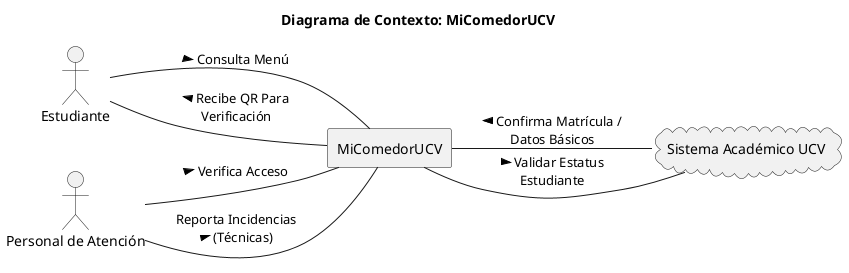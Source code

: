 @startuml
left to right direction
'skinparam linetype ortho

title Diagrama de Contexto: MiComedorUCV

rectangle "MiComedorUCV" as Comedor

actor "Estudiante" as Estudiante
actor "Personal de Atención" as P_At

cloud "Sistema Académico UCV" as SA

Estudiante -- (Comedor) : Consulta Menú >
Estudiante -- (Comedor) : < Recibe QR Para \nVerificación

P_At -- (Comedor) : Verifica Acceso >
P_At -- (Comedor) : Reporta Incidencias\n(Técnicas) >

SA -- (Comedor) : < Validar Estatus\nEstudiante 
(Comedor) -- SA : < Confirma Matrícula /\nDatos Básicos

@enduml